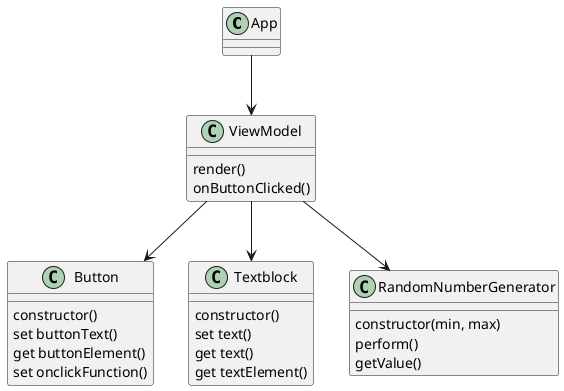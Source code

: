 @startuml dice3

class App
class ViewModel{
  render()
  onButtonClicked()
}
class Button{
  constructor()
  set buttonText()
  get buttonElement()
  set onclickFunction()
}
class Textblock{
  constructor()
  set text()
  get text()
  get textElement()
}
class RandomNumberGenerator{
  constructor(min, max)
  perform()
  getValue()
}

App --> ViewModel
ViewModel --> Button
ViewModel --> Textblock
ViewModel --> RandomNumberGenerator

@enduml
